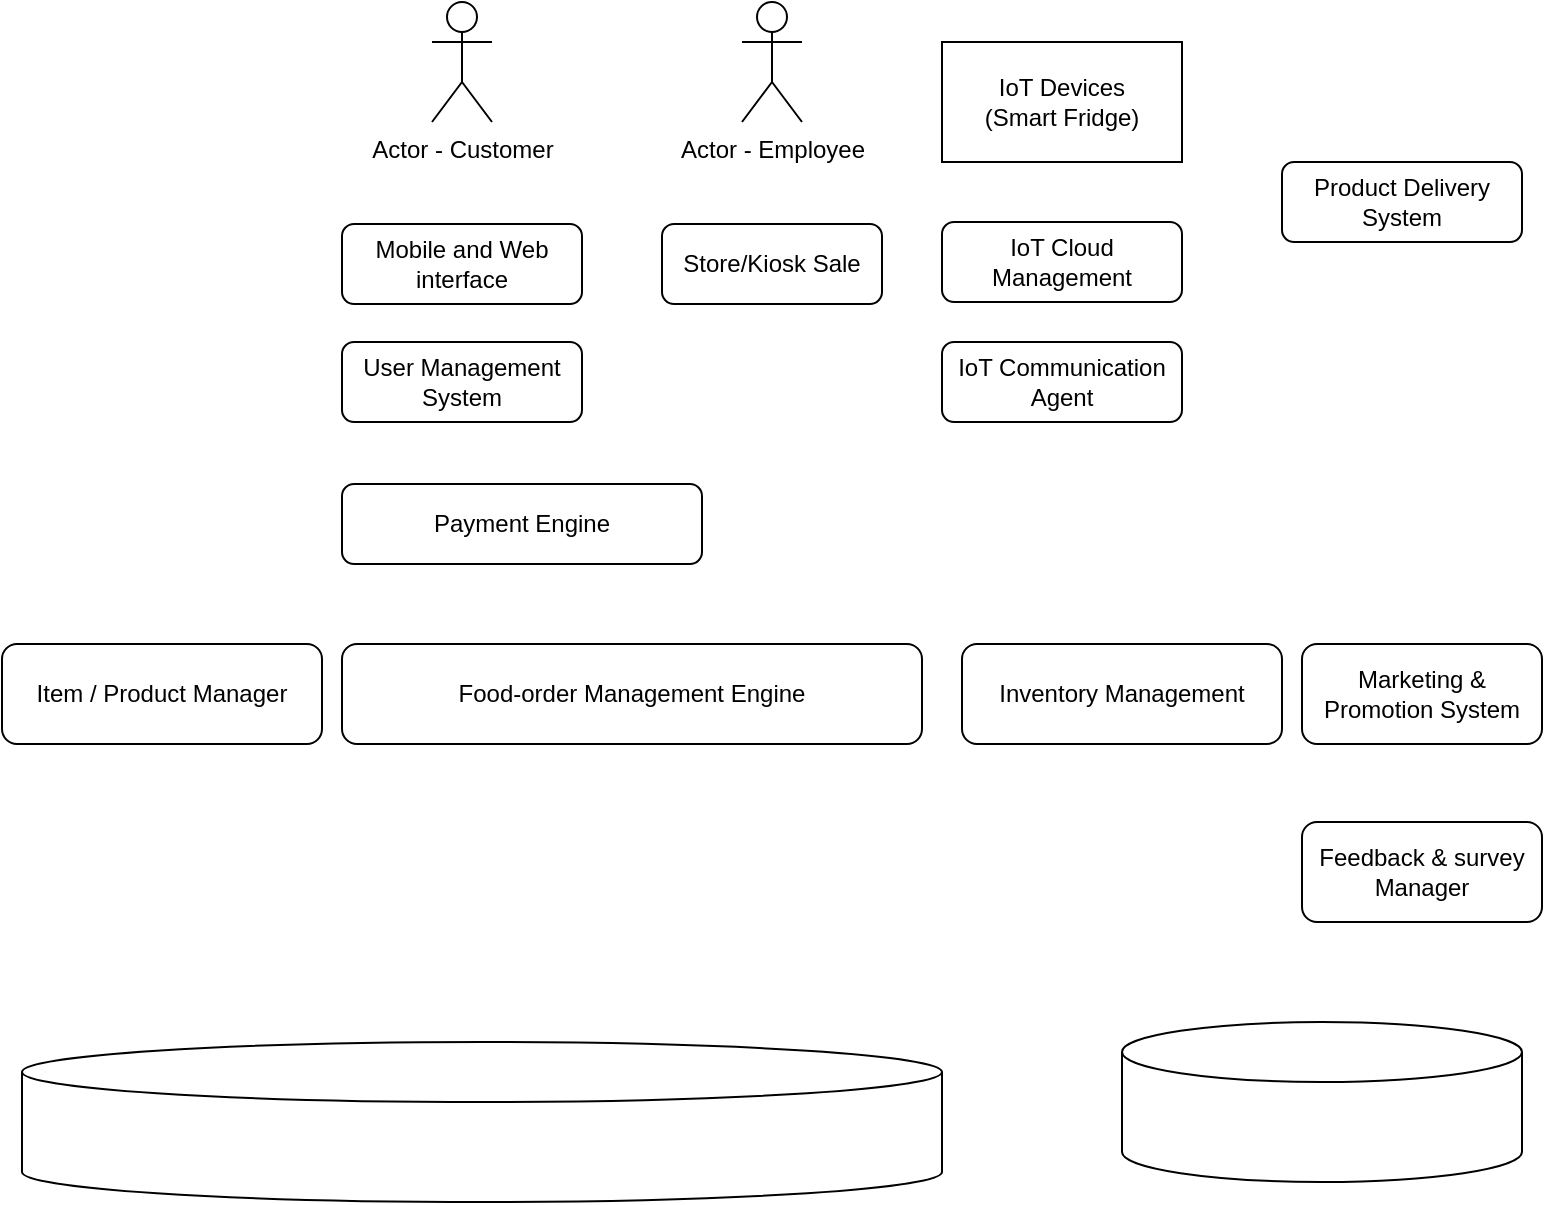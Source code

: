 <mxfile version="13.8.5" type="github" pages="5">
  <diagram id="mrOTsqda7IKm6iGV-Wj5" name="High-level workflow">
    <mxGraphModel dx="717" dy="465" grid="1" gridSize="10" guides="1" tooltips="1" connect="1" arrows="1" fold="1" page="1" pageScale="1" pageWidth="850" pageHeight="1100" math="0" shadow="0">
      <root>
        <mxCell id="0" />
        <mxCell id="1" parent="0" />
        <mxCell id="Ee-T2DxK372GyuqHqMaR-1" value="&lt;span&gt;Food-order Management Engine &lt;/span&gt;" style="rounded=1;whiteSpace=wrap;html=1;" parent="1" vertex="1">
          <mxGeometry x="210" y="521" width="290" height="50" as="geometry" />
        </mxCell>
        <mxCell id="Ee-T2DxK372GyuqHqMaR-2" value="Item / Product Manager" style="rounded=1;whiteSpace=wrap;html=1;" parent="1" vertex="1">
          <mxGeometry x="40" y="521" width="160" height="50" as="geometry" />
        </mxCell>
        <mxCell id="Ee-T2DxK372GyuqHqMaR-4" value="User Management System" style="rounded=1;whiteSpace=wrap;html=1;" parent="1" vertex="1">
          <mxGeometry x="210" y="370" width="120" height="40" as="geometry" />
        </mxCell>
        <mxCell id="Ee-T2DxK372GyuqHqMaR-5" value="&lt;p&gt;&lt;span&gt;&lt;span&gt;&lt;/span&gt;&lt;/span&gt;&lt;span&gt;Mobile and Web interface&lt;/span&gt;&lt;/p&gt;" style="rounded=1;whiteSpace=wrap;html=1;" parent="1" vertex="1">
          <mxGeometry x="210" y="311" width="120" height="40" as="geometry" />
        </mxCell>
        <mxCell id="Ee-T2DxK372GyuqHqMaR-6" value="Actor - Customer" style="shape=umlActor;verticalLabelPosition=bottom;verticalAlign=top;html=1;outlineConnect=0;" parent="1" vertex="1">
          <mxGeometry x="255" y="200" width="30" height="60" as="geometry" />
        </mxCell>
        <mxCell id="Ee-T2DxK372GyuqHqMaR-7" value="Actor - Employee" style="shape=umlActor;verticalLabelPosition=bottom;verticalAlign=top;html=1;outlineConnect=0;" parent="1" vertex="1">
          <mxGeometry x="410" y="200" width="30" height="60" as="geometry" />
        </mxCell>
        <mxCell id="Ee-T2DxK372GyuqHqMaR-8" value="&lt;p&gt;&lt;span&gt;Store/Kiosk Sale&lt;/span&gt;&lt;/p&gt;" style="rounded=1;whiteSpace=wrap;html=1;" parent="1" vertex="1">
          <mxGeometry x="370" y="311" width="110" height="40" as="geometry" />
        </mxCell>
        <mxCell id="Ee-T2DxK372GyuqHqMaR-9" value="&lt;p&gt;&lt;span&gt;Payment Engine&lt;/span&gt;&lt;/p&gt;" style="rounded=1;whiteSpace=wrap;html=1;" parent="1" vertex="1">
          <mxGeometry x="210" y="441" width="180" height="40" as="geometry" />
        </mxCell>
        <mxCell id="Ee-T2DxK372GyuqHqMaR-11" value="&lt;div&gt;IoT Devices&lt;/div&gt;&lt;div&gt;(Smart Fridge)&lt;br&gt;&lt;/div&gt;" style="rounded=0;whiteSpace=wrap;html=1;" parent="1" vertex="1">
          <mxGeometry x="510" y="220" width="120" height="60" as="geometry" />
        </mxCell>
        <mxCell id="Ee-T2DxK372GyuqHqMaR-15" value="&lt;p&gt;&lt;span&gt;IoT Communication Agent&lt;/span&gt;&lt;/p&gt;" style="rounded=1;whiteSpace=wrap;html=1;" parent="1" vertex="1">
          <mxGeometry x="510" y="370" width="120" height="40" as="geometry" />
        </mxCell>
        <mxCell id="Ee-T2DxK372GyuqHqMaR-18" value="Marketing &amp;amp; Promotion System" style="rounded=1;whiteSpace=wrap;html=1;" parent="1" vertex="1">
          <mxGeometry x="690" y="521" width="120" height="50" as="geometry" />
        </mxCell>
        <mxCell id="Ee-T2DxK372GyuqHqMaR-20" value="" style="shape=cylinder3;whiteSpace=wrap;html=1;boundedLbl=1;backgroundOutline=1;size=15;" parent="1" vertex="1">
          <mxGeometry x="50" y="720" width="460" height="80" as="geometry" />
        </mxCell>
        <mxCell id="Ee-T2DxK372GyuqHqMaR-21" value="" style="shape=cylinder3;whiteSpace=wrap;html=1;boundedLbl=1;backgroundOutline=1;size=15;" parent="1" vertex="1">
          <mxGeometry x="600" y="710" width="200" height="80" as="geometry" />
        </mxCell>
        <mxCell id="ngMTxoCWcMnQXUnhPLw1-1" value="&lt;p&gt;&lt;span&gt;IoT Cloud Management&lt;/span&gt;&lt;/p&gt;" style="rounded=1;whiteSpace=wrap;html=1;" parent="1" vertex="1">
          <mxGeometry x="510" y="310" width="120" height="40" as="geometry" />
        </mxCell>
        <mxCell id="ngMTxoCWcMnQXUnhPLw1-2" value="Inventory Management" style="rounded=1;whiteSpace=wrap;html=1;" parent="1" vertex="1">
          <mxGeometry x="520" y="521" width="160" height="50" as="geometry" />
        </mxCell>
        <mxCell id="ngMTxoCWcMnQXUnhPLw1-3" value="Feedback &amp;amp; survey Manager" style="rounded=1;whiteSpace=wrap;html=1;" parent="1" vertex="1">
          <mxGeometry x="690" y="610" width="120" height="50" as="geometry" />
        </mxCell>
        <mxCell id="MmExGGewEQNmK2qka9l5-1" value="Product Delivery System" style="rounded=1;whiteSpace=wrap;html=1;" parent="1" vertex="1">
          <mxGeometry x="680" y="280" width="120" height="40" as="geometry" />
        </mxCell>
      </root>
    </mxGraphModel>
  </diagram>
  <diagram name="Topology High-level workflow" id="fwR8sLHoG-ybrrqUYg30">
    <mxGraphModel dx="938" dy="465" grid="1" gridSize="10" guides="1" tooltips="1" connect="1" arrows="1" fold="1" page="1" pageScale="1" pageWidth="850" pageHeight="1100" math="0" shadow="0">
      <root>
        <mxCell id="u0RZQZwrraB6Za-QDgg4-0" />
        <mxCell id="u0RZQZwrraB6Za-QDgg4-1" parent="u0RZQZwrraB6Za-QDgg4-0" />
        <mxCell id="u0RZQZwrraB6Za-QDgg4-39" style="edgeStyle=orthogonalEdgeStyle;rounded=0;orthogonalLoop=1;jettySize=auto;html=1;exitX=0.75;exitY=0;exitDx=0;exitDy=0;entryX=0;entryY=0.5;entryDx=0;entryDy=0;" parent="u0RZQZwrraB6Za-QDgg4-1" source="u0RZQZwrraB6Za-QDgg4-2" target="u0RZQZwrraB6Za-QDgg4-3" edge="1">
          <mxGeometry relative="1" as="geometry" />
        </mxCell>
        <mxCell id="u0RZQZwrraB6Za-QDgg4-43" style="edgeStyle=orthogonalEdgeStyle;rounded=0;orthogonalLoop=1;jettySize=auto;html=1;exitX=0.5;exitY=0;exitDx=0;exitDy=0;entryX=1;entryY=0.75;entryDx=0;entryDy=0;" parent="u0RZQZwrraB6Za-QDgg4-1" source="u0RZQZwrraB6Za-QDgg4-2" target="u0RZQZwrraB6Za-QDgg4-9" edge="1">
          <mxGeometry relative="1" as="geometry" />
        </mxCell>
        <mxCell id="k0Jke_V3ec7IHLC_Tyhz-1" style="edgeStyle=orthogonalEdgeStyle;rounded=0;orthogonalLoop=1;jettySize=auto;html=1;exitX=0.5;exitY=1;exitDx=0;exitDy=0;entryX=1;entryY=0.5;entryDx=0;entryDy=0;dashed=1;" parent="u0RZQZwrraB6Za-QDgg4-1" source="u0RZQZwrraB6Za-QDgg4-2" target="k0Jke_V3ec7IHLC_Tyhz-0" edge="1">
          <mxGeometry relative="1" as="geometry" />
        </mxCell>
        <mxCell id="u0RZQZwrraB6Za-QDgg4-2" value="&lt;span&gt;Food-order Management Engine &lt;/span&gt;" style="rounded=1;whiteSpace=wrap;html=1;" parent="u0RZQZwrraB6Za-QDgg4-1" vertex="1">
          <mxGeometry x="468" y="515" width="126" height="50" as="geometry" />
        </mxCell>
        <mxCell id="k0Jke_V3ec7IHLC_Tyhz-12" style="edgeStyle=orthogonalEdgeStyle;rounded=0;orthogonalLoop=1;jettySize=auto;html=1;exitX=0.5;exitY=0;exitDx=0;exitDy=0;entryX=0.25;entryY=0;entryDx=0;entryDy=0;strokeColor=#330000;" parent="u0RZQZwrraB6Za-QDgg4-1" source="u0RZQZwrraB6Za-QDgg4-3" target="u0RZQZwrraB6Za-QDgg4-5" edge="1">
          <mxGeometry relative="1" as="geometry" />
        </mxCell>
        <mxCell id="u0RZQZwrraB6Za-QDgg4-3" value="Item / Product Manager" style="rounded=1;whiteSpace=wrap;html=1;" parent="u0RZQZwrraB6Za-QDgg4-1" vertex="1">
          <mxGeometry x="624" y="425" width="130" height="50" as="geometry" />
        </mxCell>
        <mxCell id="u0RZQZwrraB6Za-QDgg4-34" value="" style="edgeStyle=orthogonalEdgeStyle;rounded=0;orthogonalLoop=1;jettySize=auto;html=1;dashed=1;" parent="u0RZQZwrraB6Za-QDgg4-1" source="u0RZQZwrraB6Za-QDgg4-5" target="u0RZQZwrraB6Za-QDgg4-2" edge="1">
          <mxGeometry relative="1" as="geometry" />
        </mxCell>
        <mxCell id="u0RZQZwrraB6Za-QDgg4-40" style="edgeStyle=orthogonalEdgeStyle;rounded=0;orthogonalLoop=1;jettySize=auto;html=1;exitX=0.5;exitY=0;exitDx=0;exitDy=0;entryX=0;entryY=0.5;entryDx=0;entryDy=0;" parent="u0RZQZwrraB6Za-QDgg4-1" source="u0RZQZwrraB6Za-QDgg4-5" target="u0RZQZwrraB6Za-QDgg4-9" edge="1">
          <mxGeometry relative="1" as="geometry" />
        </mxCell>
        <mxCell id="k0Jke_V3ec7IHLC_Tyhz-8" style="edgeStyle=orthogonalEdgeStyle;rounded=0;orthogonalLoop=1;jettySize=auto;html=1;exitX=0.25;exitY=1;exitDx=0;exitDy=0;entryX=0.5;entryY=0;entryDx=0;entryDy=0;dashed=1;strokeColor=#FF0000;" parent="u0RZQZwrraB6Za-QDgg4-1" source="u0RZQZwrraB6Za-QDgg4-5" target="u0RZQZwrraB6Za-QDgg4-17" edge="1">
          <mxGeometry relative="1" as="geometry" />
        </mxCell>
        <mxCell id="u0RZQZwrraB6Za-QDgg4-5" value="&lt;p&gt;&lt;span&gt;&lt;span&gt;&lt;/span&gt;&lt;/span&gt;&lt;span&gt;Mobile and Web interface&lt;/span&gt;&lt;/p&gt;" style="rounded=1;whiteSpace=wrap;html=1;" parent="u0RZQZwrraB6Za-QDgg4-1" vertex="1">
          <mxGeometry x="208" y="520" width="120" height="40" as="geometry" />
        </mxCell>
        <mxCell id="u0RZQZwrraB6Za-QDgg4-26" value="" style="edgeStyle=orthogonalEdgeStyle;rounded=0;orthogonalLoop=1;jettySize=auto;html=1;" parent="u0RZQZwrraB6Za-QDgg4-1" source="u0RZQZwrraB6Za-QDgg4-6" target="u0RZQZwrraB6Za-QDgg4-5" edge="1">
          <mxGeometry relative="1" as="geometry" />
        </mxCell>
        <mxCell id="u0RZQZwrraB6Za-QDgg4-6" value="Actor - Customer" style="shape=umlActor;verticalLabelPosition=bottom;verticalAlign=top;html=1;outlineConnect=0;" parent="u0RZQZwrraB6Za-QDgg4-1" vertex="1">
          <mxGeometry x="76" y="510" width="30" height="60" as="geometry" />
        </mxCell>
        <mxCell id="u0RZQZwrraB6Za-QDgg4-7" value="Actor - Employee" style="shape=umlActor;verticalLabelPosition=bottom;verticalAlign=top;html=1;outlineConnect=0;" parent="u0RZQZwrraB6Za-QDgg4-1" vertex="1">
          <mxGeometry x="70" y="250" width="30" height="60" as="geometry" />
        </mxCell>
        <mxCell id="u0RZQZwrraB6Za-QDgg4-46" style="edgeStyle=orthogonalEdgeStyle;rounded=0;orthogonalLoop=1;jettySize=auto;html=1;exitX=1;exitY=0.5;exitDx=0;exitDy=0;entryX=0.25;entryY=0;entryDx=0;entryDy=0;dashed=1;" parent="u0RZQZwrraB6Za-QDgg4-1" source="u0RZQZwrraB6Za-QDgg4-8" target="u0RZQZwrraB6Za-QDgg4-2" edge="1">
          <mxGeometry relative="1" as="geometry" />
        </mxCell>
        <mxCell id="u0RZQZwrraB6Za-QDgg4-8" value="&lt;p&gt;&lt;span&gt;Store/Kiosk Sale&lt;/span&gt;&lt;/p&gt;" style="rounded=1;whiteSpace=wrap;html=1;" parent="u0RZQZwrraB6Za-QDgg4-1" vertex="1">
          <mxGeometry x="230" y="260" width="110" height="40" as="geometry" />
        </mxCell>
        <mxCell id="u0RZQZwrraB6Za-QDgg4-9" value="&lt;p&gt;&lt;span&gt;Payment Engine&lt;/span&gt;&lt;/p&gt;" style="rounded=1;whiteSpace=wrap;html=1;" parent="u0RZQZwrraB6Za-QDgg4-1" vertex="1">
          <mxGeometry x="320" y="430" width="130" height="40" as="geometry" />
        </mxCell>
        <mxCell id="u0RZQZwrraB6Za-QDgg4-29" value="" style="edgeStyle=orthogonalEdgeStyle;rounded=0;orthogonalLoop=1;jettySize=auto;html=1;" parent="u0RZQZwrraB6Za-QDgg4-1" source="u0RZQZwrraB6Za-QDgg4-10" target="u0RZQZwrraB6Za-QDgg4-15" edge="1">
          <mxGeometry relative="1" as="geometry" />
        </mxCell>
        <mxCell id="u0RZQZwrraB6Za-QDgg4-10" value="&lt;div&gt;IoT Devices&lt;/div&gt;&lt;div&gt;(Smart Fridge)&lt;br&gt;&lt;/div&gt;" style="rounded=0;whiteSpace=wrap;html=1;" parent="u0RZQZwrraB6Za-QDgg4-1" vertex="1">
          <mxGeometry x="55" y="810" width="100" height="60" as="geometry" />
        </mxCell>
        <mxCell id="u0RZQZwrraB6Za-QDgg4-35" style="edgeStyle=orthogonalEdgeStyle;rounded=0;orthogonalLoop=1;jettySize=auto;html=1;exitX=1;exitY=0.5;exitDx=0;exitDy=0;entryX=0.75;entryY=1;entryDx=0;entryDy=0;dashed=1;" parent="u0RZQZwrraB6Za-QDgg4-1" source="u0RZQZwrraB6Za-QDgg4-11" target="u0RZQZwrraB6Za-QDgg4-2" edge="1">
          <mxGeometry relative="1" as="geometry">
            <mxPoint x="482" y="564" as="targetPoint" />
          </mxGeometry>
        </mxCell>
        <mxCell id="u0RZQZwrraB6Za-QDgg4-11" value="&lt;p&gt;&lt;span&gt;IoT Communication Agent&lt;/span&gt;&lt;/p&gt;" style="rounded=1;whiteSpace=wrap;html=1;" parent="u0RZQZwrraB6Za-QDgg4-1" vertex="1">
          <mxGeometry x="340" y="820" width="110" height="40" as="geometry" />
        </mxCell>
        <mxCell id="k0Jke_V3ec7IHLC_Tyhz-9" style="edgeStyle=orthogonalEdgeStyle;rounded=0;orthogonalLoop=1;jettySize=auto;html=1;exitX=1;exitY=0.5;exitDx=0;exitDy=0;entryX=0.25;entryY=1;entryDx=0;entryDy=0;" parent="u0RZQZwrraB6Za-QDgg4-1" source="u0RZQZwrraB6Za-QDgg4-12" target="u0RZQZwrraB6Za-QDgg4-2" edge="1">
          <mxGeometry relative="1" as="geometry" />
        </mxCell>
        <mxCell id="k0Jke_V3ec7IHLC_Tyhz-11" style="edgeStyle=orthogonalEdgeStyle;rounded=0;orthogonalLoop=1;jettySize=auto;html=1;exitX=0;exitY=0.5;exitDx=0;exitDy=0;entryX=0.75;entryY=1;entryDx=0;entryDy=0;" parent="u0RZQZwrraB6Za-QDgg4-1" source="u0RZQZwrraB6Za-QDgg4-12" target="u0RZQZwrraB6Za-QDgg4-5" edge="1">
          <mxGeometry relative="1" as="geometry" />
        </mxCell>
        <mxCell id="u0RZQZwrraB6Za-QDgg4-12" value="Marketing &amp;amp; Promotion System" style="rounded=1;whiteSpace=wrap;html=1;" parent="u0RZQZwrraB6Za-QDgg4-1" vertex="1">
          <mxGeometry x="340" y="600" width="120" height="50" as="geometry" />
        </mxCell>
        <mxCell id="u0RZQZwrraB6Za-QDgg4-31" style="edgeStyle=orthogonalEdgeStyle;rounded=0;orthogonalLoop=1;jettySize=auto;html=1;exitX=1;exitY=0.5;exitDx=0;exitDy=0;entryX=0;entryY=0.5;entryDx=0;entryDy=0;" parent="u0RZQZwrraB6Za-QDgg4-1" source="u0RZQZwrraB6Za-QDgg4-15" target="u0RZQZwrraB6Za-QDgg4-11" edge="1">
          <mxGeometry relative="1" as="geometry" />
        </mxCell>
        <mxCell id="u0RZQZwrraB6Za-QDgg4-15" value="&lt;p&gt;&lt;span&gt;IoT Cloud Management&lt;/span&gt;&lt;/p&gt;" style="rounded=1;whiteSpace=wrap;html=1;" parent="u0RZQZwrraB6Za-QDgg4-1" vertex="1">
          <mxGeometry x="201" y="820" width="100" height="40" as="geometry" />
        </mxCell>
        <mxCell id="u0RZQZwrraB6Za-QDgg4-16" value="Inventory Management" style="rounded=1;whiteSpace=wrap;html=1;" parent="u0RZQZwrraB6Za-QDgg4-1" vertex="1">
          <mxGeometry x="619" y="515" width="140" height="50" as="geometry" />
        </mxCell>
        <mxCell id="u0RZQZwrraB6Za-QDgg4-17" value="Feedback &amp;amp; survey Manager" style="rounded=1;whiteSpace=wrap;html=1;" parent="u0RZQZwrraB6Za-QDgg4-1" vertex="1">
          <mxGeometry x="75" y="650" width="105" height="50" as="geometry" />
        </mxCell>
        <mxCell id="u0RZQZwrraB6Za-QDgg4-18" style="edgeStyle=orthogonalEdgeStyle;rounded=0;orthogonalLoop=1;jettySize=auto;html=1;exitX=0.5;exitY=1;exitDx=0;exitDy=0;" parent="u0RZQZwrraB6Za-QDgg4-1" edge="1">
          <mxGeometry relative="1" as="geometry">
            <mxPoint x="555" y="340" as="sourcePoint" />
            <mxPoint x="555" y="340" as="targetPoint" />
          </mxGeometry>
        </mxCell>
        <mxCell id="u0RZQZwrraB6Za-QDgg4-36" value="" style="endArrow=classic;html=1;exitX=1;exitY=0.5;exitDx=0;exitDy=0;entryX=0;entryY=0.5;entryDx=0;entryDy=0;" parent="u0RZQZwrraB6Za-QDgg4-1" source="u0RZQZwrraB6Za-QDgg4-2" target="u0RZQZwrraB6Za-QDgg4-16" edge="1">
          <mxGeometry width="50" height="50" relative="1" as="geometry">
            <mxPoint x="405" y="690" as="sourcePoint" />
            <mxPoint x="455" y="640" as="targetPoint" />
          </mxGeometry>
        </mxCell>
        <mxCell id="u0RZQZwrraB6Za-QDgg4-44" value="" style="endArrow=classic;html=1;entryX=0;entryY=0.5;entryDx=0;entryDy=0;" parent="u0RZQZwrraB6Za-QDgg4-1" source="u0RZQZwrraB6Za-QDgg4-7" target="u0RZQZwrraB6Za-QDgg4-8" edge="1">
          <mxGeometry width="50" height="50" relative="1" as="geometry">
            <mxPoint x="130" y="320" as="sourcePoint" />
            <mxPoint x="180" y="270" as="targetPoint" />
          </mxGeometry>
        </mxCell>
        <mxCell id="k0Jke_V3ec7IHLC_Tyhz-3" value="" style="edgeStyle=orthogonalEdgeStyle;rounded=0;orthogonalLoop=1;jettySize=auto;html=1;entryX=0.5;entryY=1;entryDx=0;entryDy=0;" parent="u0RZQZwrraB6Za-QDgg4-1" source="k0Jke_V3ec7IHLC_Tyhz-0" target="u0RZQZwrraB6Za-QDgg4-5" edge="1">
          <mxGeometry relative="1" as="geometry">
            <mxPoint x="270" y="620" as="targetPoint" />
          </mxGeometry>
        </mxCell>
        <mxCell id="k0Jke_V3ec7IHLC_Tyhz-7" style="edgeStyle=orthogonalEdgeStyle;rounded=0;orthogonalLoop=1;jettySize=auto;html=1;exitX=0.5;exitY=1;exitDx=0;exitDy=0;entryX=0.5;entryY=0;entryDx=0;entryDy=0;" parent="u0RZQZwrraB6Za-QDgg4-1" source="k0Jke_V3ec7IHLC_Tyhz-0" target="u0RZQZwrraB6Za-QDgg4-11" edge="1">
          <mxGeometry relative="1" as="geometry" />
        </mxCell>
        <mxCell id="k0Jke_V3ec7IHLC_Tyhz-0" value="Product Delivery System" style="rounded=1;whiteSpace=wrap;html=1;" parent="u0RZQZwrraB6Za-QDgg4-1" vertex="1">
          <mxGeometry x="208" y="700" width="120" height="40" as="geometry" />
        </mxCell>
      </root>
    </mxGraphModel>
  </diagram>
  <diagram name=" Topology High-level workflow-final" id="cfE5dZ2zDNJX1_HJrWh7">
    <mxGraphModel dx="1340" dy="664" grid="1" gridSize="10" guides="1" tooltips="1" connect="1" arrows="1" fold="1" page="1" pageScale="1" pageWidth="850" pageHeight="1100" math="0" shadow="0">
      <root>
        <mxCell id="iQbVJcOC1ERVP4hp9HYg-0" />
        <mxCell id="iQbVJcOC1ERVP4hp9HYg-1" parent="iQbVJcOC1ERVP4hp9HYg-0" />
        <mxCell id="iQbVJcOC1ERVP4hp9HYg-12" value="" style="edgeStyle=orthogonalEdgeStyle;rounded=0;orthogonalLoop=1;jettySize=auto;html=1;" parent="iQbVJcOC1ERVP4hp9HYg-1" target="iQbVJcOC1ERVP4hp9HYg-11" edge="1">
          <mxGeometry relative="1" as="geometry">
            <mxPoint x="100" y="545" as="sourcePoint" />
          </mxGeometry>
        </mxCell>
        <mxCell id="iQbVJcOC1ERVP4hp9HYg-5" value="&lt;span&gt;Food-order Management Engine &lt;/span&gt;" style="rounded=1;whiteSpace=wrap;html=1;" parent="iQbVJcOC1ERVP4hp9HYg-1" vertex="1">
          <mxGeometry x="529.257" y="520" width="112.903" height="50" as="geometry" />
        </mxCell>
        <mxCell id="iQbVJcOC1ERVP4hp9HYg-7" value="Item / Product Manager" style="rounded=1;whiteSpace=wrap;html=1;" parent="iQbVJcOC1ERVP4hp9HYg-1" vertex="1">
          <mxGeometry x="678.75" y="435" width="112.25" height="50" as="geometry" />
        </mxCell>
        <mxCell id="iQbVJcOC1ERVP4hp9HYg-2" style="edgeStyle=orthogonalEdgeStyle;rounded=0;orthogonalLoop=1;jettySize=auto;html=1;exitX=0.75;exitY=0;exitDx=0;exitDy=0;entryX=0;entryY=0.5;entryDx=0;entryDy=0;" parent="iQbVJcOC1ERVP4hp9HYg-1" source="iQbVJcOC1ERVP4hp9HYg-5" target="iQbVJcOC1ERVP4hp9HYg-7" edge="1">
          <mxGeometry x="290.01" y="265" as="geometry" />
        </mxCell>
        <mxCell id="iQbVJcOC1ERVP4hp9HYg-8" value="" style="edgeStyle=orthogonalEdgeStyle;rounded=0;orthogonalLoop=1;jettySize=auto;html=1;dashed=1;" parent="iQbVJcOC1ERVP4hp9HYg-1" source="6lX-hoDEJ0icS8eOJZJ_-14" target="iQbVJcOC1ERVP4hp9HYg-5" edge="1">
          <mxGeometry x="290.01" y="265" as="geometry" />
        </mxCell>
        <mxCell id="iQbVJcOC1ERVP4hp9HYg-11" value="&lt;p&gt;&lt;span&gt;&lt;span&gt;&lt;/span&gt;&lt;/span&gt;&lt;span&gt;Mobile and Web interface&lt;/span&gt;&lt;/p&gt;" style="rounded=1;whiteSpace=wrap;html=1;" parent="iQbVJcOC1ERVP4hp9HYg-1" vertex="1">
          <mxGeometry x="211.482" y="525" width="107.527" height="40" as="geometry" />
        </mxCell>
        <mxCell id="iQbVJcOC1ERVP4hp9HYg-6" style="edgeStyle=orthogonalEdgeStyle;rounded=0;orthogonalLoop=1;jettySize=auto;html=1;exitX=0.5;exitY=0;exitDx=0;exitDy=0;entryX=0.25;entryY=0;entryDx=0;entryDy=0;strokeColor=#330000;" parent="iQbVJcOC1ERVP4hp9HYg-1" source="iQbVJcOC1ERVP4hp9HYg-7" target="iQbVJcOC1ERVP4hp9HYg-11" edge="1">
          <mxGeometry x="290.01" y="265" as="geometry" />
        </mxCell>
        <mxCell id="iQbVJcOC1ERVP4hp9HYg-15" style="edgeStyle=orthogonalEdgeStyle;rounded=0;orthogonalLoop=1;jettySize=auto;html=1;exitX=1;exitY=0.5;exitDx=0;exitDy=0;entryX=0.25;entryY=0;entryDx=0;entryDy=0;dashed=1;" parent="iQbVJcOC1ERVP4hp9HYg-1" source="iQbVJcOC1ERVP4hp9HYg-16" target="iQbVJcOC1ERVP4hp9HYg-5" edge="1">
          <mxGeometry x="330" y="260" as="geometry" />
        </mxCell>
        <mxCell id="iQbVJcOC1ERVP4hp9HYg-16" value="&lt;p&gt;&lt;span&gt;Store/Kiosk Sale&lt;/span&gt;&lt;/p&gt;" style="rounded=1;whiteSpace=wrap;html=1;" parent="iQbVJcOC1ERVP4hp9HYg-1" vertex="1">
          <mxGeometry x="375.996" y="230" width="98.566" height="40" as="geometry" />
        </mxCell>
        <mxCell id="iQbVJcOC1ERVP4hp9HYg-17" value="&lt;p&gt;&lt;span&gt;Payment Engine&lt;/span&gt;&lt;/p&gt;" style="rounded=1;whiteSpace=wrap;html=1;" parent="iQbVJcOC1ERVP4hp9HYg-1" vertex="1">
          <mxGeometry x="396.641" y="435" width="116.487" height="40" as="geometry" />
        </mxCell>
        <mxCell id="iQbVJcOC1ERVP4hp9HYg-3" style="edgeStyle=orthogonalEdgeStyle;rounded=0;orthogonalLoop=1;jettySize=auto;html=1;exitX=0.5;exitY=0;exitDx=0;exitDy=0;entryX=1;entryY=0.75;entryDx=0;entryDy=0;" parent="iQbVJcOC1ERVP4hp9HYg-1" source="iQbVJcOC1ERVP4hp9HYg-5" target="iQbVJcOC1ERVP4hp9HYg-17" edge="1">
          <mxGeometry x="290.01" y="265" as="geometry" />
        </mxCell>
        <mxCell id="iQbVJcOC1ERVP4hp9HYg-9" style="edgeStyle=orthogonalEdgeStyle;rounded=0;orthogonalLoop=1;jettySize=auto;html=1;exitX=0.25;exitY=0;exitDx=0;exitDy=0;entryX=0;entryY=0.5;entryDx=0;entryDy=0;" parent="iQbVJcOC1ERVP4hp9HYg-1" source="6lX-hoDEJ0icS8eOJZJ_-14" target="iQbVJcOC1ERVP4hp9HYg-17" edge="1">
          <mxGeometry x="290.01" y="265" as="geometry" />
        </mxCell>
        <mxCell id="iQbVJcOC1ERVP4hp9HYg-20" style="edgeStyle=orthogonalEdgeStyle;rounded=0;orthogonalLoop=1;jettySize=auto;html=1;exitX=1;exitY=0.5;exitDx=0;exitDy=0;entryX=0.75;entryY=1;entryDx=0;entryDy=0;dashed=1;" parent="iQbVJcOC1ERVP4hp9HYg-1" source="iQbVJcOC1ERVP4hp9HYg-21" target="iQbVJcOC1ERVP4hp9HYg-5" edge="1">
          <mxGeometry x="341" y="260" as="geometry">
            <mxPoint x="592.792" y="564" as="targetPoint" />
          </mxGeometry>
        </mxCell>
        <mxCell id="iQbVJcOC1ERVP4hp9HYg-21" value="&lt;p&gt;&lt;span&gt;IoT Communication Agent&lt;/span&gt;&lt;/p&gt;" style="rounded=1;whiteSpace=wrap;html=1;" parent="iQbVJcOC1ERVP4hp9HYg-1" vertex="1">
          <mxGeometry x="447.63" y="819" width="145.45" height="40" as="geometry" />
        </mxCell>
        <mxCell id="iQbVJcOC1ERVP4hp9HYg-22" style="edgeStyle=orthogonalEdgeStyle;rounded=0;orthogonalLoop=1;jettySize=auto;html=1;exitX=1;exitY=0.5;exitDx=0;exitDy=0;entryX=0.25;entryY=1;entryDx=0;entryDy=0;" parent="iQbVJcOC1ERVP4hp9HYg-1" source="iQbVJcOC1ERVP4hp9HYg-24" target="iQbVJcOC1ERVP4hp9HYg-5" edge="1">
          <mxGeometry x="290.01" y="265" as="geometry">
            <Array as="points">
              <mxPoint x="557" y="645" />
            </Array>
          </mxGeometry>
        </mxCell>
        <mxCell id="iQbVJcOC1ERVP4hp9HYg-23" style="edgeStyle=orthogonalEdgeStyle;rounded=0;orthogonalLoop=1;jettySize=auto;html=1;exitX=0;exitY=0.5;exitDx=0;exitDy=0;entryX=0.75;entryY=1;entryDx=0;entryDy=0;" parent="iQbVJcOC1ERVP4hp9HYg-1" source="iQbVJcOC1ERVP4hp9HYg-24" target="iQbVJcOC1ERVP4hp9HYg-11" edge="1">
          <mxGeometry x="290.01" y="265" as="geometry" />
        </mxCell>
        <mxCell id="iQbVJcOC1ERVP4hp9HYg-24" value="Marketing &amp;amp; Promotion System" style="rounded=1;whiteSpace=wrap;html=1;" parent="iQbVJcOC1ERVP4hp9HYg-1" vertex="1">
          <mxGeometry x="438.772" y="620" width="107.527" height="50" as="geometry" />
        </mxCell>
        <mxCell id="iQbVJcOC1ERVP4hp9HYg-25" style="edgeStyle=orthogonalEdgeStyle;rounded=0;orthogonalLoop=1;jettySize=auto;html=1;exitX=1;exitY=0.5;exitDx=0;exitDy=0;entryX=0;entryY=0.5;entryDx=0;entryDy=0;" parent="iQbVJcOC1ERVP4hp9HYg-1" source="iQbVJcOC1ERVP4hp9HYg-26" target="6lX-hoDEJ0icS8eOJZJ_-4" edge="1">
          <mxGeometry x="330" y="260" as="geometry" />
        </mxCell>
        <mxCell id="iQbVJcOC1ERVP4hp9HYg-26" value="&lt;p&gt;&lt;span&gt;IoT Cloud Management&lt;/span&gt;&lt;/p&gt;" style="rounded=1;whiteSpace=wrap;html=1;" parent="iQbVJcOC1ERVP4hp9HYg-1" vertex="1">
          <mxGeometry x="34" y="810" width="70" height="60" as="geometry" />
        </mxCell>
        <mxCell id="iQbVJcOC1ERVP4hp9HYg-27" value="Inventory Management" style="rounded=1;whiteSpace=wrap;html=1;" parent="iQbVJcOC1ERVP4hp9HYg-1" vertex="1">
          <mxGeometry x="682" y="520" width="110" height="50" as="geometry" />
        </mxCell>
        <mxCell id="iQbVJcOC1ERVP4hp9HYg-29" style="edgeStyle=orthogonalEdgeStyle;rounded=0;orthogonalLoop=1;jettySize=auto;html=1;exitX=0.5;exitY=1;exitDx=0;exitDy=0;" parent="iQbVJcOC1ERVP4hp9HYg-1" edge="1">
          <mxGeometry x="341" y="260" as="geometry">
            <mxPoint x="658.204" y="340" as="sourcePoint" />
            <mxPoint x="658.204" y="340" as="targetPoint" />
          </mxGeometry>
        </mxCell>
        <mxCell id="iQbVJcOC1ERVP4hp9HYg-30" value="" style="endArrow=classic;html=1;exitX=1;exitY=0.5;exitDx=0;exitDy=0;entryX=0;entryY=0.5;entryDx=0;entryDy=0;" parent="iQbVJcOC1ERVP4hp9HYg-1" source="iQbVJcOC1ERVP4hp9HYg-5" target="iQbVJcOC1ERVP4hp9HYg-27" edge="1">
          <mxGeometry x="290.01" y="265" width="50" height="50" as="geometry">
            <mxPoint x="472.806" y="695" as="sourcePoint" />
            <mxPoint x="517.609" y="645" as="targetPoint" />
          </mxGeometry>
        </mxCell>
        <mxCell id="iQbVJcOC1ERVP4hp9HYg-32" value="" style="edgeStyle=orthogonalEdgeStyle;rounded=0;orthogonalLoop=1;jettySize=auto;html=1;entryX=0.25;entryY=1;entryDx=0;entryDy=0;exitX=0.5;exitY=0;exitDx=0;exitDy=0;" parent="iQbVJcOC1ERVP4hp9HYg-1" source="iQbVJcOC1ERVP4hp9HYg-34" target="6lX-hoDEJ0icS8eOJZJ_-14" edge="1">
          <mxGeometry x="290.01" y="265" as="geometry">
            <mxPoint x="351.838" y="625" as="targetPoint" />
          </mxGeometry>
        </mxCell>
        <mxCell id="iQbVJcOC1ERVP4hp9HYg-33" style="edgeStyle=orthogonalEdgeStyle;rounded=0;orthogonalLoop=1;jettySize=auto;html=1;exitX=0.75;exitY=1;exitDx=0;exitDy=0;entryX=0.5;entryY=0;entryDx=0;entryDy=0;" parent="iQbVJcOC1ERVP4hp9HYg-1" source="iQbVJcOC1ERVP4hp9HYg-34" target="iQbVJcOC1ERVP4hp9HYg-21" edge="1">
          <mxGeometry x="341" y="260" as="geometry" />
        </mxCell>
        <mxCell id="iQbVJcOC1ERVP4hp9HYg-34" value="Product Delivery Tracking System" style="rounded=1;whiteSpace=wrap;html=1;" parent="iQbVJcOC1ERVP4hp9HYg-1" vertex="1">
          <mxGeometry x="317.002" y="700" width="111.527" height="40" as="geometry" />
        </mxCell>
        <mxCell id="iQbVJcOC1ERVP4hp9HYg-4" style="edgeStyle=orthogonalEdgeStyle;rounded=0;orthogonalLoop=1;jettySize=auto;html=1;exitX=0.5;exitY=1;exitDx=0;exitDy=0;entryX=1;entryY=0.5;entryDx=0;entryDy=0;dashed=1;" parent="iQbVJcOC1ERVP4hp9HYg-1" source="iQbVJcOC1ERVP4hp9HYg-5" target="iQbVJcOC1ERVP4hp9HYg-34" edge="1">
          <mxGeometry x="290.01" y="265" as="geometry" />
        </mxCell>
        <mxCell id="iQbVJcOC1ERVP4hp9HYg-28" value="Feedback &amp;amp; survey Manager" style="rounded=1;whiteSpace=wrap;html=1;" parent="iQbVJcOC1ERVP4hp9HYg-1" vertex="1">
          <mxGeometry x="194" y="640" width="89.01" height="50" as="geometry" />
        </mxCell>
        <mxCell id="iQbVJcOC1ERVP4hp9HYg-10" style="edgeStyle=orthogonalEdgeStyle;rounded=0;orthogonalLoop=1;jettySize=auto;html=1;exitX=0.25;exitY=1;exitDx=0;exitDy=0;entryX=0.5;entryY=0;entryDx=0;entryDy=0;dashed=1;strokeColor=#FF0000;" parent="iQbVJcOC1ERVP4hp9HYg-1" source="iQbVJcOC1ERVP4hp9HYg-11" target="iQbVJcOC1ERVP4hp9HYg-28" edge="1">
          <mxGeometry x="290.01" y="265" as="geometry">
            <mxPoint x="285.505" y="625" as="targetPoint" />
          </mxGeometry>
        </mxCell>
        <mxCell id="iQbVJcOC1ERVP4hp9HYg-36" value="Actor - Customer" style="shape=umlActor;verticalLabelPosition=bottom;verticalAlign=top;html=1;outlineConnect=0;" parent="iQbVJcOC1ERVP4hp9HYg-1" vertex="1">
          <mxGeometry x="50" y="525" width="30" height="55" as="geometry" />
        </mxCell>
        <mxCell id="iQbVJcOC1ERVP4hp9HYg-37" value="Actor - Employee" style="shape=umlActor;verticalLabelPosition=bottom;verticalAlign=top;html=1;outlineConnect=0;" parent="iQbVJcOC1ERVP4hp9HYg-1" vertex="1">
          <mxGeometry x="59" y="339" width="30" height="60" as="geometry" />
        </mxCell>
        <mxCell id="iQbVJcOC1ERVP4hp9HYg-43" value="" style="edgeStyle=orthogonalEdgeStyle;rounded=0;orthogonalLoop=1;jettySize=auto;html=1;strokeColor=#330000;entryX=0.5;entryY=1;entryDx=0;entryDy=0;" parent="iQbVJcOC1ERVP4hp9HYg-1" source="iQbVJcOC1ERVP4hp9HYg-38" target="iQbVJcOC1ERVP4hp9HYg-26" edge="1">
          <mxGeometry relative="1" as="geometry">
            <mxPoint x="130" y="839" as="targetPoint" />
          </mxGeometry>
        </mxCell>
        <mxCell id="iQbVJcOC1ERVP4hp9HYg-38" value="&lt;div&gt;IoT Devices&lt;/div&gt;&lt;div&gt;(Smart Fridge)&lt;br&gt;&lt;/div&gt;" style="rounded=0;whiteSpace=wrap;html=1;" parent="iQbVJcOC1ERVP4hp9HYg-1" vertex="1">
          <mxGeometry x="29" y="920" width="80" height="62" as="geometry" />
        </mxCell>
        <mxCell id="6lX-hoDEJ0icS8eOJZJ_-5" value="" style="edgeStyle=orthogonalEdgeStyle;rounded=0;orthogonalLoop=1;jettySize=auto;html=1;" edge="1" parent="iQbVJcOC1ERVP4hp9HYg-1" source="6lX-hoDEJ0icS8eOJZJ_-4" target="iQbVJcOC1ERVP4hp9HYg-21">
          <mxGeometry relative="1" as="geometry" />
        </mxCell>
        <mxCell id="6lX-hoDEJ0icS8eOJZJ_-4" value="API Layer" style="rounded=1;whiteSpace=wrap;html=1;absoluteArcSize=1;arcSize=14;strokeWidth=2;" vertex="1" parent="iQbVJcOC1ERVP4hp9HYg-1">
          <mxGeometry x="261" y="810" width="70" height="60" as="geometry" />
        </mxCell>
        <mxCell id="6lX-hoDEJ0icS8eOJZJ_-6" value="" style="verticalLabelPosition=bottom;verticalAlign=top;html=1;shape=mxgraph.basic.frame;dx=10;fillColor=#CCCCCC;" vertex="1" parent="iQbVJcOC1ERVP4hp9HYg-1">
          <mxGeometry x="140" y="290" width="680" height="610" as="geometry" />
        </mxCell>
        <mxCell id="6lX-hoDEJ0icS8eOJZJ_-12" style="edgeStyle=orthogonalEdgeStyle;rounded=0;orthogonalLoop=1;jettySize=auto;html=1;exitX=0.5;exitY=0;exitDx=0;exitDy=0;entryX=0;entryY=0.5;entryDx=0;entryDy=0;" edge="1" parent="iQbVJcOC1ERVP4hp9HYg-1" source="6lX-hoDEJ0icS8eOJZJ_-2" target="iQbVJcOC1ERVP4hp9HYg-16">
          <mxGeometry relative="1" as="geometry" />
        </mxCell>
        <mxCell id="6lX-hoDEJ0icS8eOJZJ_-2" value="API Layer" style="rounded=1;whiteSpace=wrap;html=1;absoluteArcSize=1;arcSize=14;strokeWidth=2;" vertex="1" parent="iQbVJcOC1ERVP4hp9HYg-1">
          <mxGeometry x="251" y="329" width="80" height="61" as="geometry" />
        </mxCell>
        <mxCell id="6lX-hoDEJ0icS8eOJZJ_-10" value="" style="endArrow=classic;html=1;entryX=0;entryY=0.5;entryDx=0;entryDy=0;" edge="1" parent="iQbVJcOC1ERVP4hp9HYg-1" target="6lX-hoDEJ0icS8eOJZJ_-2">
          <mxGeometry width="50" height="50" relative="1" as="geometry">
            <mxPoint x="110" y="360" as="sourcePoint" />
            <mxPoint x="355.986" y="325" as="targetPoint" />
          </mxGeometry>
        </mxCell>
        <mxCell id="6lX-hoDEJ0icS8eOJZJ_-14" value="Identity Management" style="rounded=1;whiteSpace=wrap;html=1;" vertex="1" parent="iQbVJcOC1ERVP4hp9HYg-1">
          <mxGeometry x="349.76" y="520" width="89.01" height="50" as="geometry" />
        </mxCell>
        <mxCell id="6lX-hoDEJ0icS8eOJZJ_-15" value="" style="edgeStyle=orthogonalEdgeStyle;rounded=0;orthogonalLoop=1;jettySize=auto;html=1;dashed=1;" edge="1" parent="iQbVJcOC1ERVP4hp9HYg-1" source="iQbVJcOC1ERVP4hp9HYg-11" target="6lX-hoDEJ0icS8eOJZJ_-14">
          <mxGeometry x="290.01" y="265" as="geometry">
            <mxPoint x="319.009" y="545" as="sourcePoint" />
            <mxPoint x="529.257" y="545" as="targetPoint" />
          </mxGeometry>
        </mxCell>
      </root>
    </mxGraphModel>
  </diagram>
  <diagram id="mLuGweBeVFACzaW6kUMk" name="Component-Interaction-Customer">
    <mxGraphModel dx="938" dy="465" grid="1" gridSize="10" guides="1" tooltips="1" connect="1" arrows="1" fold="1" page="1" pageScale="1" pageWidth="850" pageHeight="1100" math="0" shadow="0">
      <root>
        <mxCell id="47JE0T4bK4KaNATsRKXX-0" />
        <mxCell id="47JE0T4bK4KaNATsRKXX-1" parent="47JE0T4bK4KaNATsRKXX-0" />
        <mxCell id="PCNeKcUEW8LCwBm7p20e-36" value="" style="edgeStyle=orthogonalEdgeStyle;rounded=0;orthogonalLoop=1;jettySize=auto;html=1;" parent="47JE0T4bK4KaNATsRKXX-1" source="PCNeKcUEW8LCwBm7p20e-0" target="PCNeKcUEW8LCwBm7p20e-34" edge="1">
          <mxGeometry relative="1" as="geometry" />
        </mxCell>
        <mxCell id="PCNeKcUEW8LCwBm7p20e-0" value="Actor - Customer" style="shape=umlActor;verticalLabelPosition=bottom;verticalAlign=top;html=1;outlineConnect=0;" parent="47JE0T4bK4KaNATsRKXX-1" vertex="1">
          <mxGeometry x="31" y="344" width="30" height="60" as="geometry" />
        </mxCell>
        <mxCell id="PCNeKcUEW8LCwBm7p20e-4" value="" style="edgeStyle=orthogonalEdgeStyle;rounded=0;orthogonalLoop=1;jettySize=auto;html=1;" parent="47JE0T4bK4KaNATsRKXX-1" source="PCNeKcUEW8LCwBm7p20e-1" target="PCNeKcUEW8LCwBm7p20e-3" edge="1">
          <mxGeometry relative="1" as="geometry" />
        </mxCell>
        <mxCell id="PCNeKcUEW8LCwBm7p20e-1" value="&lt;div align=&quot;justify&quot;&gt;Order created in the&lt;/div&gt;&lt;div align=&quot;justify&quot;&gt;Order Management&lt;br&gt;&lt;/div&gt;" style="html=1;dashed=0;whitespace=wrap;align=left;" parent="47JE0T4bK4KaNATsRKXX-1" vertex="1">
          <mxGeometry x="303" y="284" width="110" height="50" as="geometry" />
        </mxCell>
        <mxCell id="PCNeKcUEW8LCwBm7p20e-3" value="Order Store" style="html=1;dashed=0;whitespace=wrap;shape=partialRectangle;right=0;" parent="47JE0T4bK4KaNATsRKXX-1" vertex="1">
          <mxGeometry x="308" y="230" width="100" height="30" as="geometry" />
        </mxCell>
        <mxCell id="LnwRuGKnGkvBRnZnOXoX-24" style="edgeStyle=orthogonalEdgeStyle;rounded=0;orthogonalLoop=1;jettySize=auto;html=1;exitX=1;exitY=0.5;exitDx=0;exitDy=0;entryX=0;entryY=0.5;entryDx=0;entryDy=0;" parent="47JE0T4bK4KaNATsRKXX-1" source="PCNeKcUEW8LCwBm7p20e-7" target="PCNeKcUEW8LCwBm7p20e-1" edge="1">
          <mxGeometry relative="1" as="geometry">
            <Array as="points">
              <mxPoint x="283" y="374" />
              <mxPoint x="283" y="309" />
            </Array>
          </mxGeometry>
        </mxCell>
        <mxCell id="LnwRuGKnGkvBRnZnOXoX-25" style="edgeStyle=orthogonalEdgeStyle;rounded=0;orthogonalLoop=1;jettySize=auto;html=1;exitX=1;exitY=0.5;exitDx=0;exitDy=0;entryX=0;entryY=0.5;entryDx=0;entryDy=0;" parent="47JE0T4bK4KaNATsRKXX-1" source="PCNeKcUEW8LCwBm7p20e-7" target="PCNeKcUEW8LCwBm7p20e-32" edge="1">
          <mxGeometry relative="1" as="geometry">
            <Array as="points">
              <mxPoint x="283" y="374" />
              <mxPoint x="283" y="456" />
            </Array>
          </mxGeometry>
        </mxCell>
        <mxCell id="LnwRuGKnGkvBRnZnOXoX-26" style="edgeStyle=orthogonalEdgeStyle;rounded=0;orthogonalLoop=1;jettySize=auto;html=1;exitX=1;exitY=0.5;exitDx=0;exitDy=0;entryX=0;entryY=0.5;entryDx=0;entryDy=0;" parent="47JE0T4bK4KaNATsRKXX-1" source="PCNeKcUEW8LCwBm7p20e-7" target="LnwRuGKnGkvBRnZnOXoX-14" edge="1">
          <mxGeometry relative="1" as="geometry">
            <Array as="points">
              <mxPoint x="283" y="374" />
              <mxPoint x="283" y="550" />
            </Array>
          </mxGeometry>
        </mxCell>
        <mxCell id="PCNeKcUEW8LCwBm7p20e-7" value="&lt;div&gt;Place an order &lt;br&gt;&lt;/div&gt;&lt;div&gt;through &lt;br&gt;&lt;/div&gt;&lt;div&gt;mobile app&lt;br&gt;&lt;/div&gt;" style="html=1;dashed=0;whitespace=wrap;" parent="47JE0T4bK4KaNATsRKXX-1" vertex="1">
          <mxGeometry x="190" y="349" width="80" height="50" as="geometry" />
        </mxCell>
        <mxCell id="PCNeKcUEW8LCwBm7p20e-42" style="edgeStyle=orthogonalEdgeStyle;rounded=0;orthogonalLoop=1;jettySize=auto;html=1;exitX=1;exitY=0.5;exitDx=0;exitDy=0;entryX=0.5;entryY=1;entryDx=0;entryDy=0;dashed=1;" parent="47JE0T4bK4KaNATsRKXX-1" source="PCNeKcUEW8LCwBm7p20e-32" target="PCNeKcUEW8LCwBm7p20e-41" edge="1">
          <mxGeometry relative="1" as="geometry">
            <mxPoint x="430" y="456" as="sourcePoint" />
          </mxGeometry>
        </mxCell>
        <mxCell id="PCNeKcUEW8LCwBm7p20e-32" value="&lt;div&gt;Send the order&lt;/div&gt;&lt;div&gt;request to Farmacy&lt;/div&gt;&lt;div&gt;Kitchen&lt;br&gt;&lt;/div&gt;" style="html=1;dashed=0;whitespace=wrap;" parent="47JE0T4bK4KaNATsRKXX-1" vertex="1">
          <mxGeometry x="303" y="431" width="110" height="50" as="geometry" />
        </mxCell>
        <mxCell id="PCNeKcUEW8LCwBm7p20e-35" value="" style="edgeStyle=orthogonalEdgeStyle;rounded=0;orthogonalLoop=1;jettySize=auto;html=1;" parent="47JE0T4bK4KaNATsRKXX-1" source="PCNeKcUEW8LCwBm7p20e-34" target="PCNeKcUEW8LCwBm7p20e-7" edge="1">
          <mxGeometry relative="1" as="geometry" />
        </mxCell>
        <mxCell id="PCNeKcUEW8LCwBm7p20e-34" value="&lt;div&gt;Customer select&lt;/div&gt;&lt;div&gt;the Food items&lt;/div&gt;&lt;div&gt;on mobile app&lt;br&gt;&lt;/div&gt;" style="html=1;dashed=0;whitespace=wrap;" parent="47JE0T4bK4KaNATsRKXX-1" vertex="1">
          <mxGeometry x="77" y="349" width="90" height="50" as="geometry" />
        </mxCell>
        <mxCell id="PCNeKcUEW8LCwBm7p20e-41" value="&lt;div&gt;Kitchen&lt;/div&gt;&lt;div&gt;check inventory&lt;br&gt;&lt;/div&gt;" style="html=1;dashed=0;whitespace=wrap;" parent="47JE0T4bK4KaNATsRKXX-1" vertex="1">
          <mxGeometry x="422" y="354" width="88" height="50" as="geometry" />
        </mxCell>
        <mxCell id="lDHQFU5zqtioCN1aSvJS-1" value="" style="edgeStyle=orthogonalEdgeStyle;rounded=0;orthogonalLoop=1;jettySize=auto;html=1;dashed=1;" parent="47JE0T4bK4KaNATsRKXX-1" source="PCNeKcUEW8LCwBm7p20e-43" target="PCNeKcUEW8LCwBm7p20e-41" edge="1">
          <mxGeometry relative="1" as="geometry" />
        </mxCell>
        <mxCell id="LnwRuGKnGkvBRnZnOXoX-5" value="" style="edgeStyle=orthogonalEdgeStyle;rounded=0;orthogonalLoop=1;jettySize=auto;html=1;" parent="47JE0T4bK4KaNATsRKXX-1" source="PCNeKcUEW8LCwBm7p20e-43" target="LnwRuGKnGkvBRnZnOXoX-4" edge="1">
          <mxGeometry relative="1" as="geometry" />
        </mxCell>
        <mxCell id="PCNeKcUEW8LCwBm7p20e-43" value="Inventory Store" style="html=1;dashed=0;whitespace=wrap;shape=partialRectangle;right=0;" parent="47JE0T4bK4KaNATsRKXX-1" vertex="1">
          <mxGeometry x="416" y="230" width="100" height="30" as="geometry" />
        </mxCell>
        <mxCell id="lDHQFU5zqtioCN1aSvJS-5" style="edgeStyle=orthogonalEdgeStyle;rounded=0;orthogonalLoop=1;jettySize=auto;html=1;exitX=0.5;exitY=0;exitDx=0;exitDy=0;entryX=1;entryY=0.5;entryDx=0;entryDy=0;" parent="47JE0T4bK4KaNATsRKXX-1" source="lDHQFU5zqtioCN1aSvJS-0" target="PCNeKcUEW8LCwBm7p20e-43" edge="1">
          <mxGeometry relative="1" as="geometry" />
        </mxCell>
        <mxCell id="lDHQFU5zqtioCN1aSvJS-0" value="Inventory update" style="html=1;dashed=0;whitespace=wrap;align=left;" parent="47JE0T4bK4KaNATsRKXX-1" vertex="1">
          <mxGeometry x="636" y="269" width="90" height="50" as="geometry" />
        </mxCell>
        <mxCell id="LnwRuGKnGkvBRnZnOXoX-2" style="edgeStyle=orthogonalEdgeStyle;rounded=0;orthogonalLoop=1;jettySize=auto;html=1;exitX=0.5;exitY=0;exitDx=0;exitDy=0;entryX=0.5;entryY=0;entryDx=0;entryDy=0;entryPerimeter=0;" parent="47JE0T4bK4KaNATsRKXX-1" source="lDHQFU5zqtioCN1aSvJS-2" target="PCNeKcUEW8LCwBm7p20e-0" edge="1">
          <mxGeometry relative="1" as="geometry">
            <Array as="points">
              <mxPoint x="789" y="110" />
              <mxPoint x="46" y="110" />
            </Array>
          </mxGeometry>
        </mxCell>
        <mxCell id="LnwRuGKnGkvBRnZnOXoX-3" value="&lt;b&gt;Food Delivered To Customer&lt;/b&gt;" style="edgeLabel;html=1;align=center;verticalAlign=middle;resizable=0;points=[];" parent="LnwRuGKnGkvBRnZnOXoX-2" vertex="1" connectable="0">
          <mxGeometry x="-0.026" y="2" relative="1" as="geometry">
            <mxPoint as="offset" />
          </mxGeometry>
        </mxCell>
        <mxCell id="lDHQFU5zqtioCN1aSvJS-2" value="&lt;div&gt;Product(s) sent &lt;br&gt;&lt;/div&gt;&lt;div&gt;to Food Delivery &lt;br&gt;&lt;/div&gt;&lt;div&gt;System&lt;/div&gt;" style="html=1;dashed=0;whitespace=wrap;" parent="47JE0T4bK4KaNATsRKXX-1" vertex="1">
          <mxGeometry x="744" y="354" width="90" height="50" as="geometry" />
        </mxCell>
        <mxCell id="lDHQFU5zqtioCN1aSvJS-8" value="" style="edgeStyle=orthogonalEdgeStyle;rounded=0;orthogonalLoop=1;jettySize=auto;html=1;" parent="47JE0T4bK4KaNATsRKXX-1" source="lDHQFU5zqtioCN1aSvJS-6" target="lDHQFU5zqtioCN1aSvJS-0" edge="1">
          <mxGeometry relative="1" as="geometry" />
        </mxCell>
        <mxCell id="lDHQFU5zqtioCN1aSvJS-6" value="&lt;div&gt;Kitchen&lt;/div&gt;&lt;div&gt;accept order&lt;br&gt;&lt;/div&gt;" style="html=1;dashed=0;whitespace=wrap;" parent="47JE0T4bK4KaNATsRKXX-1" vertex="1">
          <mxGeometry x="650" y="354" width="62" height="50" as="geometry" />
        </mxCell>
        <mxCell id="lDHQFU5zqtioCN1aSvJS-7" value="" style="endArrow=classic;html=1;exitX=1;exitY=0.5;exitDx=0;exitDy=0;entryX=0;entryY=0.5;entryDx=0;entryDy=0;" parent="47JE0T4bK4KaNATsRKXX-1" source="lDHQFU5zqtioCN1aSvJS-6" target="lDHQFU5zqtioCN1aSvJS-2" edge="1">
          <mxGeometry width="50" height="50" relative="1" as="geometry">
            <mxPoint x="689" y="478" as="sourcePoint" />
            <mxPoint x="739" y="428" as="targetPoint" />
          </mxGeometry>
        </mxCell>
        <mxCell id="LnwRuGKnGkvBRnZnOXoX-40" value="" style="edgeStyle=orthogonalEdgeStyle;rounded=0;orthogonalLoop=1;jettySize=auto;html=1;" parent="47JE0T4bK4KaNATsRKXX-1" source="LnwRuGKnGkvBRnZnOXoX-0" target="PCNeKcUEW8LCwBm7p20e-34" edge="1">
          <mxGeometry relative="1" as="geometry" />
        </mxCell>
        <mxCell id="LnwRuGKnGkvBRnZnOXoX-0" value="Product Store" style="html=1;dashed=0;whitespace=wrap;shape=partialRectangle;right=0;" parent="47JE0T4bK4KaNATsRKXX-1" vertex="1">
          <mxGeometry x="71.5" y="230" width="101" height="30" as="geometry" />
        </mxCell>
        <mxCell id="LnwRuGKnGkvBRnZnOXoX-4" value="&lt;div&gt;Item is still&lt;br&gt;&lt;/div&gt;&lt;div&gt;available&lt;br&gt;&lt;/div&gt;" style="shape=rhombus;html=1;dashed=0;whitespace=wrap;perimeter=rhombusPerimeter;" parent="47JE0T4bK4KaNATsRKXX-1" vertex="1">
          <mxGeometry x="406" y="140" width="120" height="60" as="geometry" />
        </mxCell>
        <mxCell id="LnwRuGKnGkvBRnZnOXoX-8" value="&lt;div&gt;Update&lt;/div&gt;&lt;div&gt;Product Manager&lt;/div&gt;" style="html=1;dashed=0;whitespace=wrap;" parent="47JE0T4bK4KaNATsRKXX-1" vertex="1">
          <mxGeometry x="70.5" y="145" width="104" height="50" as="geometry" />
        </mxCell>
        <mxCell id="LnwRuGKnGkvBRnZnOXoX-10" value="" style="endArrow=classic;html=1;exitX=0;exitY=0.5;exitDx=0;exitDy=0;entryX=1;entryY=0.5;entryDx=0;entryDy=0;" parent="47JE0T4bK4KaNATsRKXX-1" source="LnwRuGKnGkvBRnZnOXoX-4" target="LnwRuGKnGkvBRnZnOXoX-8" edge="1">
          <mxGeometry width="50" height="50" relative="1" as="geometry">
            <mxPoint x="350" y="360" as="sourcePoint" />
            <mxPoint x="400" y="310" as="targetPoint" />
          </mxGeometry>
        </mxCell>
        <mxCell id="LnwRuGKnGkvBRnZnOXoX-12" value="No" style="edgeLabel;html=1;align=center;verticalAlign=middle;resizable=0;points=[];" parent="LnwRuGKnGkvBRnZnOXoX-10" vertex="1" connectable="0">
          <mxGeometry x="0.13" y="-1" relative="1" as="geometry">
            <mxPoint as="offset" />
          </mxGeometry>
        </mxCell>
        <mxCell id="LnwRuGKnGkvBRnZnOXoX-13" value="" style="endArrow=classic;html=1;exitX=0.5;exitY=1;exitDx=0;exitDy=0;" parent="47JE0T4bK4KaNATsRKXX-1" source="LnwRuGKnGkvBRnZnOXoX-8" target="LnwRuGKnGkvBRnZnOXoX-0" edge="1">
          <mxGeometry width="50" height="50" relative="1" as="geometry">
            <mxPoint x="350" y="360" as="sourcePoint" />
            <mxPoint x="400" y="310" as="targetPoint" />
          </mxGeometry>
        </mxCell>
        <mxCell id="LnwRuGKnGkvBRnZnOXoX-18" value="" style="edgeStyle=orthogonalEdgeStyle;rounded=0;orthogonalLoop=1;jettySize=auto;html=1;" parent="47JE0T4bK4KaNATsRKXX-1" source="LnwRuGKnGkvBRnZnOXoX-14" target="LnwRuGKnGkvBRnZnOXoX-17" edge="1">
          <mxGeometry relative="1" as="geometry" />
        </mxCell>
        <mxCell id="LnwRuGKnGkvBRnZnOXoX-14" value="Payment Gateway" style="html=1;dashed=0;whitespace=wrap;" parent="47JE0T4bK4KaNATsRKXX-1" vertex="1">
          <mxGeometry x="303" y="525" width="100" height="50" as="geometry" />
        </mxCell>
        <mxCell id="LnwRuGKnGkvBRnZnOXoX-29" value="" style="edgeStyle=orthogonalEdgeStyle;rounded=0;orthogonalLoop=1;jettySize=auto;html=1;" parent="47JE0T4bK4KaNATsRKXX-1" source="LnwRuGKnGkvBRnZnOXoX-17" target="LnwRuGKnGkvBRnZnOXoX-28" edge="1">
          <mxGeometry relative="1" as="geometry" />
        </mxCell>
        <mxCell id="LnwRuGKnGkvBRnZnOXoX-17" value="&lt;div&gt;Payment &lt;br&gt;&lt;/div&gt;&lt;div&gt;Confirmation&lt;/div&gt;" style="html=1;dashed=0;whitespace=wrap;" parent="47JE0T4bK4KaNATsRKXX-1" vertex="1">
          <mxGeometry x="425" y="525" width="74" height="50" as="geometry" />
        </mxCell>
        <mxCell id="LnwRuGKnGkvBRnZnOXoX-32" value="" style="edgeStyle=orthogonalEdgeStyle;rounded=0;orthogonalLoop=1;jettySize=auto;html=1;" parent="47JE0T4bK4KaNATsRKXX-1" source="LnwRuGKnGkvBRnZnOXoX-21" target="LnwRuGKnGkvBRnZnOXoX-28" edge="1">
          <mxGeometry relative="1" as="geometry" />
        </mxCell>
        <mxCell id="LnwRuGKnGkvBRnZnOXoX-36" value="No" style="edgeLabel;html=1;align=center;verticalAlign=middle;resizable=0;points=[];" parent="LnwRuGKnGkvBRnZnOXoX-32" vertex="1" connectable="0">
          <mxGeometry x="-0.292" y="4" relative="1" as="geometry">
            <mxPoint as="offset" />
          </mxGeometry>
        </mxCell>
        <mxCell id="LnwRuGKnGkvBRnZnOXoX-21" value="&lt;div&gt;Item&lt;br&gt;&lt;/div&gt;&lt;div&gt;available?&lt;/div&gt;" style="shape=rhombus;html=1;dashed=0;whitespace=wrap;perimeter=rhombusPerimeter;" parent="47JE0T4bK4KaNATsRKXX-1" vertex="1">
          <mxGeometry x="536" y="351" width="70" height="56" as="geometry" />
        </mxCell>
        <mxCell id="LnwRuGKnGkvBRnZnOXoX-22" value="" style="endArrow=classic;html=1;entryX=0;entryY=0.5;entryDx=0;entryDy=0;exitX=1;exitY=0.5;exitDx=0;exitDy=0;" parent="47JE0T4bK4KaNATsRKXX-1" source="PCNeKcUEW8LCwBm7p20e-41" target="LnwRuGKnGkvBRnZnOXoX-21" edge="1">
          <mxGeometry width="50" height="50" relative="1" as="geometry">
            <mxPoint x="535" y="382" as="sourcePoint" />
            <mxPoint x="420" y="330" as="targetPoint" />
          </mxGeometry>
        </mxCell>
        <mxCell id="LnwRuGKnGkvBRnZnOXoX-23" value="Yes" style="endArrow=classic;html=1;exitX=1;exitY=0.5;exitDx=0;exitDy=0;entryX=0;entryY=0.5;entryDx=0;entryDy=0;" parent="47JE0T4bK4KaNATsRKXX-1" source="LnwRuGKnGkvBRnZnOXoX-21" target="lDHQFU5zqtioCN1aSvJS-6" edge="1">
          <mxGeometry width="50" height="50" relative="1" as="geometry">
            <mxPoint x="609" y="417" as="sourcePoint" />
            <mxPoint x="659" y="367" as="targetPoint" />
          </mxGeometry>
        </mxCell>
        <mxCell id="LnwRuGKnGkvBRnZnOXoX-27" value="Order Store" style="html=1;dashed=0;whitespace=wrap;shape=partialRectangle;right=0;" parent="47JE0T4bK4KaNATsRKXX-1" vertex="1">
          <mxGeometry x="521" y="630" width="100" height="30" as="geometry" />
        </mxCell>
        <mxCell id="LnwRuGKnGkvBRnZnOXoX-35" value="" style="edgeStyle=orthogonalEdgeStyle;rounded=0;orthogonalLoop=1;jettySize=auto;html=1;" parent="47JE0T4bK4KaNATsRKXX-1" source="LnwRuGKnGkvBRnZnOXoX-28" target="LnwRuGKnGkvBRnZnOXoX-27" edge="1">
          <mxGeometry relative="1" as="geometry" />
        </mxCell>
        <mxCell id="LnwRuGKnGkvBRnZnOXoX-37" style="edgeStyle=orthogonalEdgeStyle;rounded=0;orthogonalLoop=1;jettySize=auto;html=1;exitX=1;exitY=0.5;exitDx=0;exitDy=0;" parent="47JE0T4bK4KaNATsRKXX-1" source="LnwRuGKnGkvBRnZnOXoX-28" target="PCNeKcUEW8LCwBm7p20e-0" edge="1">
          <mxGeometry relative="1" as="geometry">
            <Array as="points">
              <mxPoint x="641" y="550" />
              <mxPoint x="641" y="700" />
              <mxPoint x="46" y="700" />
            </Array>
          </mxGeometry>
        </mxCell>
        <mxCell id="LnwRuGKnGkvBRnZnOXoX-38" value="&lt;b&gt;Order Cancellation&lt;/b&gt;" style="edgeLabel;html=1;align=center;verticalAlign=middle;resizable=0;points=[];" parent="LnwRuGKnGkvBRnZnOXoX-37" vertex="1" connectable="0">
          <mxGeometry x="-0.142" y="-1" relative="1" as="geometry">
            <mxPoint as="offset" />
          </mxGeometry>
        </mxCell>
        <mxCell id="LnwRuGKnGkvBRnZnOXoX-28" value="Update Order" style="whiteSpace=wrap;html=1;dashed=0;" parent="47JE0T4bK4KaNATsRKXX-1" vertex="1">
          <mxGeometry x="521" y="520" width="100" height="60" as="geometry" />
        </mxCell>
      </root>
    </mxGraphModel>
  </diagram>
  <diagram name="Component-Interaction-IoT" id="ggLApQQBg9RjNMzA12Y2">
    <mxGraphModel dx="938" dy="465" grid="1" gridSize="10" guides="1" tooltips="1" connect="1" arrows="1" fold="1" page="1" pageScale="1" pageWidth="850" pageHeight="1100" math="0" shadow="0">
      <root>
        <mxCell id="fLGmGtJa8fBoUH47an50-0" />
        <mxCell id="fLGmGtJa8fBoUH47an50-1" parent="fLGmGtJa8fBoUH47an50-0" />
        <mxCell id="fLGmGtJa8fBoUH47an50-4" value="" style="edgeStyle=orthogonalEdgeStyle;rounded=0;orthogonalLoop=1;jettySize=auto;html=1;" parent="fLGmGtJa8fBoUH47an50-1" source="fLGmGtJa8fBoUH47an50-5" target="fLGmGtJa8fBoUH47an50-6" edge="1">
          <mxGeometry relative="1" as="geometry" />
        </mxCell>
        <mxCell id="fLGmGtJa8fBoUH47an50-5" value="&lt;div align=&quot;justify&quot;&gt;Order created in the&lt;/div&gt;&lt;div align=&quot;justify&quot;&gt;Order Management&lt;br&gt;&lt;/div&gt;" style="html=1;dashed=0;whitespace=wrap;align=left;" parent="fLGmGtJa8fBoUH47an50-1" vertex="1">
          <mxGeometry x="306" y="584" width="110" height="50" as="geometry" />
        </mxCell>
        <mxCell id="fLGmGtJa8fBoUH47an50-6" value="Order Store" style="html=1;dashed=0;whitespace=wrap;shape=partialRectangle;right=0;" parent="fLGmGtJa8fBoUH47an50-1" vertex="1">
          <mxGeometry x="311" y="530" width="100" height="30" as="geometry" />
        </mxCell>
        <mxCell id="fLGmGtJa8fBoUH47an50-7" style="edgeStyle=orthogonalEdgeStyle;rounded=0;orthogonalLoop=1;jettySize=auto;html=1;exitX=1;exitY=0.5;exitDx=0;exitDy=0;entryX=0;entryY=0.5;entryDx=0;entryDy=0;" parent="fLGmGtJa8fBoUH47an50-1" source="fLGmGtJa8fBoUH47an50-10" target="fLGmGtJa8fBoUH47an50-5" edge="1">
          <mxGeometry relative="1" as="geometry">
            <Array as="points">
              <mxPoint x="286" y="674" />
              <mxPoint x="286" y="609" />
            </Array>
          </mxGeometry>
        </mxCell>
        <mxCell id="fLGmGtJa8fBoUH47an50-8" style="edgeStyle=orthogonalEdgeStyle;rounded=0;orthogonalLoop=1;jettySize=auto;html=1;exitX=1;exitY=0.5;exitDx=0;exitDy=0;entryX=0;entryY=0.5;entryDx=0;entryDy=0;" parent="fLGmGtJa8fBoUH47an50-1" source="fLGmGtJa8fBoUH47an50-10" target="fLGmGtJa8fBoUH47an50-12" edge="1">
          <mxGeometry relative="1" as="geometry">
            <Array as="points">
              <mxPoint x="286" y="674" />
              <mxPoint x="286" y="756" />
            </Array>
          </mxGeometry>
        </mxCell>
        <mxCell id="fLGmGtJa8fBoUH47an50-9" style="edgeStyle=orthogonalEdgeStyle;rounded=0;orthogonalLoop=1;jettySize=auto;html=1;exitX=1;exitY=0.5;exitDx=0;exitDy=0;entryX=0;entryY=0.5;entryDx=0;entryDy=0;" parent="fLGmGtJa8fBoUH47an50-1" source="fLGmGtJa8fBoUH47an50-10" target="fLGmGtJa8fBoUH47an50-35" edge="1">
          <mxGeometry relative="1" as="geometry">
            <Array as="points">
              <mxPoint x="286" y="674" />
              <mxPoint x="286" y="850" />
            </Array>
          </mxGeometry>
        </mxCell>
        <mxCell id="fLGmGtJa8fBoUH47an50-10" value="&lt;div&gt;Place an order &lt;br&gt;&lt;/div&gt;&lt;div&gt;through &lt;br&gt;&lt;/div&gt;&lt;div&gt;mobile app&lt;br&gt;&lt;/div&gt;" style="html=1;dashed=0;whitespace=wrap;" parent="fLGmGtJa8fBoUH47an50-1" vertex="1">
          <mxGeometry x="193" y="649" width="80" height="50" as="geometry" />
        </mxCell>
        <mxCell id="fLGmGtJa8fBoUH47an50-11" style="edgeStyle=orthogonalEdgeStyle;rounded=0;orthogonalLoop=1;jettySize=auto;html=1;exitX=1;exitY=0.5;exitDx=0;exitDy=0;entryX=0.5;entryY=1;entryDx=0;entryDy=0;dashed=1;" parent="fLGmGtJa8fBoUH47an50-1" source="fLGmGtJa8fBoUH47an50-12" target="fLGmGtJa8fBoUH47an50-15" edge="1">
          <mxGeometry relative="1" as="geometry">
            <mxPoint x="433" y="756" as="sourcePoint" />
          </mxGeometry>
        </mxCell>
        <mxCell id="fLGmGtJa8fBoUH47an50-12" value="&lt;div&gt;Send the order&lt;/div&gt;&lt;div&gt;request to Farmacy&lt;/div&gt;&lt;div&gt;Kitchen&lt;br&gt;&lt;/div&gt;" style="html=1;dashed=0;whitespace=wrap;" parent="fLGmGtJa8fBoUH47an50-1" vertex="1">
          <mxGeometry x="306" y="731" width="110" height="50" as="geometry" />
        </mxCell>
        <mxCell id="fLGmGtJa8fBoUH47an50-13" value="" style="edgeStyle=orthogonalEdgeStyle;rounded=0;orthogonalLoop=1;jettySize=auto;html=1;" parent="fLGmGtJa8fBoUH47an50-1" target="fLGmGtJa8fBoUH47an50-10" edge="1">
          <mxGeometry relative="1" as="geometry">
            <mxPoint x="170" y="674" as="sourcePoint" />
          </mxGeometry>
        </mxCell>
        <mxCell id="fLGmGtJa8fBoUH47an50-15" value="&lt;div&gt;Kitchen&lt;/div&gt;&lt;div&gt;check inventory&lt;br&gt;&lt;/div&gt;" style="html=1;dashed=0;whitespace=wrap;" parent="fLGmGtJa8fBoUH47an50-1" vertex="1">
          <mxGeometry x="425" y="654" width="88" height="50" as="geometry" />
        </mxCell>
        <mxCell id="fLGmGtJa8fBoUH47an50-16" value="" style="edgeStyle=orthogonalEdgeStyle;rounded=0;orthogonalLoop=1;jettySize=auto;html=1;dashed=1;" parent="fLGmGtJa8fBoUH47an50-1" source="fLGmGtJa8fBoUH47an50-18" target="fLGmGtJa8fBoUH47an50-15" edge="1">
          <mxGeometry relative="1" as="geometry" />
        </mxCell>
        <mxCell id="fLGmGtJa8fBoUH47an50-17" value="" style="edgeStyle=orthogonalEdgeStyle;rounded=0;orthogonalLoop=1;jettySize=auto;html=1;" parent="fLGmGtJa8fBoUH47an50-1" source="fLGmGtJa8fBoUH47an50-18" target="fLGmGtJa8fBoUH47an50-29" edge="1">
          <mxGeometry relative="1" as="geometry" />
        </mxCell>
        <mxCell id="fLGmGtJa8fBoUH47an50-18" value="Inventory Store" style="html=1;dashed=0;whitespace=wrap;shape=partialRectangle;right=0;" parent="fLGmGtJa8fBoUH47an50-1" vertex="1">
          <mxGeometry x="419" y="530" width="100" height="30" as="geometry" />
        </mxCell>
        <mxCell id="fLGmGtJa8fBoUH47an50-19" style="edgeStyle=orthogonalEdgeStyle;rounded=0;orthogonalLoop=1;jettySize=auto;html=1;exitX=0.5;exitY=0;exitDx=0;exitDy=0;entryX=1;entryY=0.5;entryDx=0;entryDy=0;" parent="fLGmGtJa8fBoUH47an50-1" source="fLGmGtJa8fBoUH47an50-20" target="fLGmGtJa8fBoUH47an50-18" edge="1">
          <mxGeometry relative="1" as="geometry" />
        </mxCell>
        <mxCell id="fLGmGtJa8fBoUH47an50-20" value="Inventory update" style="html=1;dashed=0;whitespace=wrap;align=left;" parent="fLGmGtJa8fBoUH47an50-1" vertex="1">
          <mxGeometry x="639" y="569" width="90" height="50" as="geometry" />
        </mxCell>
        <mxCell id="fLGmGtJa8fBoUH47an50-23" value="&lt;div&gt;Product(s) sent &lt;br&gt;&lt;/div&gt;&lt;div&gt;to Food Delivery &lt;br&gt;&lt;/div&gt;&lt;div&gt;System&lt;/div&gt;" style="html=1;dashed=0;whitespace=wrap;" parent="fLGmGtJa8fBoUH47an50-1" vertex="1">
          <mxGeometry x="747" y="654" width="90" height="50" as="geometry" />
        </mxCell>
        <mxCell id="fLGmGtJa8fBoUH47an50-24" value="" style="edgeStyle=orthogonalEdgeStyle;rounded=0;orthogonalLoop=1;jettySize=auto;html=1;" parent="fLGmGtJa8fBoUH47an50-1" source="fLGmGtJa8fBoUH47an50-25" target="fLGmGtJa8fBoUH47an50-20" edge="1">
          <mxGeometry relative="1" as="geometry" />
        </mxCell>
        <mxCell id="fLGmGtJa8fBoUH47an50-25" value="&lt;div&gt;Kitchen&lt;/div&gt;&lt;div&gt;accept order&lt;br&gt;&lt;/div&gt;" style="html=1;dashed=0;whitespace=wrap;" parent="fLGmGtJa8fBoUH47an50-1" vertex="1">
          <mxGeometry x="653" y="654" width="62" height="50" as="geometry" />
        </mxCell>
        <mxCell id="fLGmGtJa8fBoUH47an50-26" value="" style="endArrow=classic;html=1;exitX=1;exitY=0.5;exitDx=0;exitDy=0;entryX=0;entryY=0.5;entryDx=0;entryDy=0;" parent="fLGmGtJa8fBoUH47an50-1" source="fLGmGtJa8fBoUH47an50-25" target="fLGmGtJa8fBoUH47an50-23" edge="1">
          <mxGeometry width="50" height="50" relative="1" as="geometry">
            <mxPoint x="692" y="778" as="sourcePoint" />
            <mxPoint x="742" y="728" as="targetPoint" />
          </mxGeometry>
        </mxCell>
        <mxCell id="fLGmGtJa8fBoUH47an50-28" value="Product Store" style="html=1;dashed=0;whitespace=wrap;shape=partialRectangle;right=0;" parent="fLGmGtJa8fBoUH47an50-1" vertex="1">
          <mxGeometry x="104" y="530" width="101" height="30" as="geometry" />
        </mxCell>
        <mxCell id="fLGmGtJa8fBoUH47an50-29" value="&lt;div&gt;Item is still&lt;br&gt;&lt;/div&gt;&lt;div&gt;available&lt;br&gt;&lt;/div&gt;" style="shape=rhombus;html=1;dashed=0;whitespace=wrap;perimeter=rhombusPerimeter;" parent="fLGmGtJa8fBoUH47an50-1" vertex="1">
          <mxGeometry x="409" y="440" width="120" height="60" as="geometry" />
        </mxCell>
        <mxCell id="fLGmGtJa8fBoUH47an50-30" value="&lt;div&gt;Update&lt;/div&gt;&lt;div&gt;Product Manager&lt;/div&gt;" style="html=1;dashed=0;whitespace=wrap;" parent="fLGmGtJa8fBoUH47an50-1" vertex="1">
          <mxGeometry x="103" y="445" width="104" height="50" as="geometry" />
        </mxCell>
        <mxCell id="fLGmGtJa8fBoUH47an50-31" value="" style="endArrow=classic;html=1;exitX=0;exitY=0.5;exitDx=0;exitDy=0;entryX=1;entryY=0.5;entryDx=0;entryDy=0;" parent="fLGmGtJa8fBoUH47an50-1" source="fLGmGtJa8fBoUH47an50-29" target="fLGmGtJa8fBoUH47an50-30" edge="1">
          <mxGeometry width="50" height="50" relative="1" as="geometry">
            <mxPoint x="353" y="660" as="sourcePoint" />
            <mxPoint x="403" y="610" as="targetPoint" />
          </mxGeometry>
        </mxCell>
        <mxCell id="fLGmGtJa8fBoUH47an50-32" value="No" style="edgeLabel;html=1;align=center;verticalAlign=middle;resizable=0;points=[];" parent="fLGmGtJa8fBoUH47an50-31" vertex="1" connectable="0">
          <mxGeometry x="0.13" y="-1" relative="1" as="geometry">
            <mxPoint as="offset" />
          </mxGeometry>
        </mxCell>
        <mxCell id="fLGmGtJa8fBoUH47an50-33" value="" style="endArrow=classic;html=1;exitX=0.5;exitY=1;exitDx=0;exitDy=0;" parent="fLGmGtJa8fBoUH47an50-1" source="fLGmGtJa8fBoUH47an50-30" target="fLGmGtJa8fBoUH47an50-28" edge="1">
          <mxGeometry width="50" height="50" relative="1" as="geometry">
            <mxPoint x="382.5" y="660" as="sourcePoint" />
            <mxPoint x="432.5" y="610" as="targetPoint" />
          </mxGeometry>
        </mxCell>
        <mxCell id="fLGmGtJa8fBoUH47an50-34" value="" style="edgeStyle=orthogonalEdgeStyle;rounded=0;orthogonalLoop=1;jettySize=auto;html=1;" parent="fLGmGtJa8fBoUH47an50-1" source="fLGmGtJa8fBoUH47an50-35" target="fLGmGtJa8fBoUH47an50-37" edge="1">
          <mxGeometry relative="1" as="geometry" />
        </mxCell>
        <mxCell id="fLGmGtJa8fBoUH47an50-35" value="Payment Gateway" style="html=1;dashed=0;whitespace=wrap;" parent="fLGmGtJa8fBoUH47an50-1" vertex="1">
          <mxGeometry x="306" y="825" width="100" height="50" as="geometry" />
        </mxCell>
        <mxCell id="fLGmGtJa8fBoUH47an50-36" value="" style="edgeStyle=orthogonalEdgeStyle;rounded=0;orthogonalLoop=1;jettySize=auto;html=1;" parent="fLGmGtJa8fBoUH47an50-1" source="fLGmGtJa8fBoUH47an50-37" target="fLGmGtJa8fBoUH47an50-47" edge="1">
          <mxGeometry relative="1" as="geometry" />
        </mxCell>
        <mxCell id="fLGmGtJa8fBoUH47an50-37" value="&lt;div&gt;Payment &lt;br&gt;&lt;/div&gt;&lt;div&gt;Confirmation&lt;/div&gt;" style="html=1;dashed=0;whitespace=wrap;" parent="fLGmGtJa8fBoUH47an50-1" vertex="1">
          <mxGeometry x="428" y="825" width="74" height="50" as="geometry" />
        </mxCell>
        <mxCell id="fLGmGtJa8fBoUH47an50-38" value="" style="edgeStyle=orthogonalEdgeStyle;rounded=0;orthogonalLoop=1;jettySize=auto;html=1;" parent="fLGmGtJa8fBoUH47an50-1" source="fLGmGtJa8fBoUH47an50-40" target="fLGmGtJa8fBoUH47an50-47" edge="1">
          <mxGeometry relative="1" as="geometry" />
        </mxCell>
        <mxCell id="fLGmGtJa8fBoUH47an50-39" value="No" style="edgeLabel;html=1;align=center;verticalAlign=middle;resizable=0;points=[];" parent="fLGmGtJa8fBoUH47an50-38" vertex="1" connectable="0">
          <mxGeometry x="-0.292" y="4" relative="1" as="geometry">
            <mxPoint as="offset" />
          </mxGeometry>
        </mxCell>
        <mxCell id="fLGmGtJa8fBoUH47an50-40" value="&lt;div&gt;Item&lt;br&gt;&lt;/div&gt;&lt;div&gt;available?&lt;/div&gt;" style="shape=rhombus;html=1;dashed=0;whitespace=wrap;perimeter=rhombusPerimeter;" parent="fLGmGtJa8fBoUH47an50-1" vertex="1">
          <mxGeometry x="539" y="651" width="70" height="56" as="geometry" />
        </mxCell>
        <mxCell id="fLGmGtJa8fBoUH47an50-41" value="" style="endArrow=classic;html=1;entryX=0;entryY=0.5;entryDx=0;entryDy=0;exitX=1;exitY=0.5;exitDx=0;exitDy=0;" parent="fLGmGtJa8fBoUH47an50-1" source="fLGmGtJa8fBoUH47an50-15" target="fLGmGtJa8fBoUH47an50-40" edge="1">
          <mxGeometry width="50" height="50" relative="1" as="geometry">
            <mxPoint x="538" y="682" as="sourcePoint" />
            <mxPoint x="423" y="630" as="targetPoint" />
          </mxGeometry>
        </mxCell>
        <mxCell id="fLGmGtJa8fBoUH47an50-42" value="Yes" style="endArrow=classic;html=1;exitX=1;exitY=0.5;exitDx=0;exitDy=0;entryX=0;entryY=0.5;entryDx=0;entryDy=0;" parent="fLGmGtJa8fBoUH47an50-1" source="fLGmGtJa8fBoUH47an50-40" target="fLGmGtJa8fBoUH47an50-25" edge="1">
          <mxGeometry width="50" height="50" relative="1" as="geometry">
            <mxPoint x="612" y="717" as="sourcePoint" />
            <mxPoint x="662" y="667" as="targetPoint" />
          </mxGeometry>
        </mxCell>
        <mxCell id="fLGmGtJa8fBoUH47an50-43" value="Order Store" style="html=1;dashed=0;whitespace=wrap;shape=partialRectangle;right=0;" parent="fLGmGtJa8fBoUH47an50-1" vertex="1">
          <mxGeometry x="524" y="930" width="100" height="30" as="geometry" />
        </mxCell>
        <mxCell id="fLGmGtJa8fBoUH47an50-44" value="" style="edgeStyle=orthogonalEdgeStyle;rounded=0;orthogonalLoop=1;jettySize=auto;html=1;" parent="fLGmGtJa8fBoUH47an50-1" source="fLGmGtJa8fBoUH47an50-47" target="fLGmGtJa8fBoUH47an50-43" edge="1">
          <mxGeometry relative="1" as="geometry" />
        </mxCell>
        <mxCell id="fLGmGtJa8fBoUH47an50-47" value="Update Order" style="whiteSpace=wrap;html=1;dashed=0;" parent="fLGmGtJa8fBoUH47an50-1" vertex="1">
          <mxGeometry x="524" y="820" width="100" height="60" as="geometry" />
        </mxCell>
        <mxCell id="KfZNbXqy1Km36XdqakvH-0" value="&lt;div&gt;IoT Devices&lt;/div&gt;&lt;div&gt;(Smart Fridge)&lt;br&gt;&lt;/div&gt;" style="rounded=0;whiteSpace=wrap;html=1;" parent="fLGmGtJa8fBoUH47an50-1" vertex="1">
          <mxGeometry x="14" y="800" width="90" height="53" as="geometry" />
        </mxCell>
        <mxCell id="KfZNbXqy1Km36XdqakvH-1" value="" style="html=1;dashed=0;whitespace=wrap;" parent="fLGmGtJa8fBoUH47an50-1" vertex="1">
          <mxGeometry x="50" y="649" width="100" height="50" as="geometry" />
        </mxCell>
      </root>
    </mxGraphModel>
  </diagram>
</mxfile>
